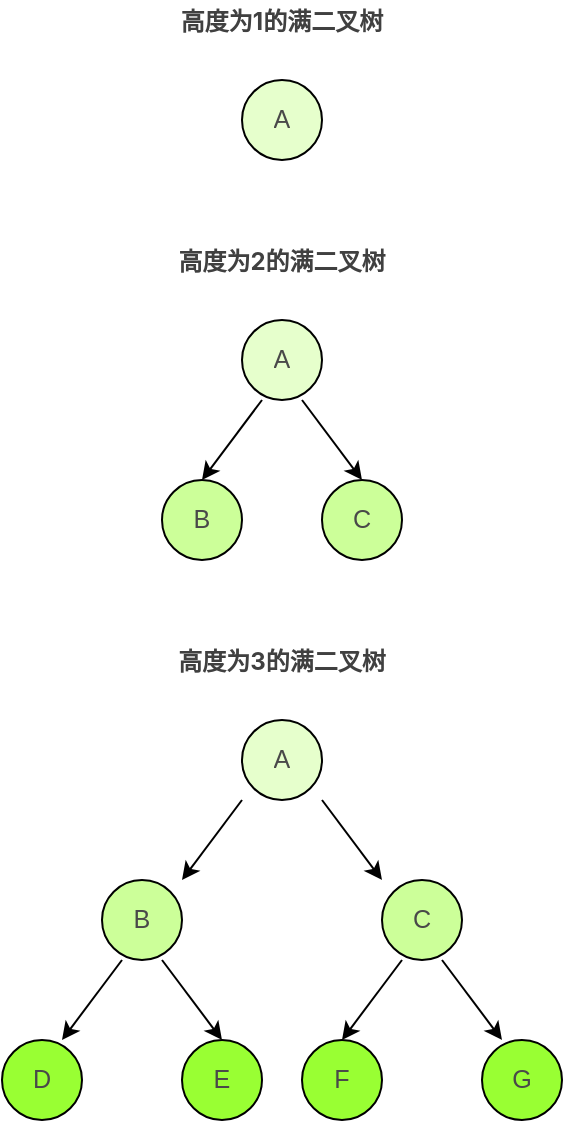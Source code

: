 <mxfile version="28.0.3">
  <diagram name="第 1 页" id="0Cwqn_KnDuF1qSb29Mv3">
    <mxGraphModel dx="1206" dy="526" grid="1" gridSize="10" guides="1" tooltips="1" connect="1" arrows="1" fold="1" page="1" pageScale="1" pageWidth="827" pageHeight="1169" math="0" shadow="0">
      <root>
        <mxCell id="0" />
        <mxCell id="1" parent="0" />
        <mxCell id="tpboXZ8n699q3ErCTtf9-4" value="&lt;h3 style=&quot;font-size: calc(var(--ds-md-zoom)*16px); line-height: 1.5; margin: calc(var(--ds-md-zoom)*16px)0 calc(var(--ds-md-zoom)*12px)0; color: rgb(64, 64, 64); font-family: quote-cjk-patch, Inter, system-ui, -apple-system, BlinkMacSystemFont, &amp;quot;Segoe UI&amp;quot;, Roboto, &amp;quot;Noto Sans&amp;quot;, Ubuntu, Cantarell, &amp;quot;Helvetica Neue&amp;quot;, Oxygen, &amp;quot;Open Sans&amp;quot;, sans-serif; text-align: start; background-color: rgb(255, 255, 255);&quot;&gt;高度为1的满二叉树&lt;/h3&gt;" style="text;strokeColor=none;align=center;fillColor=none;html=1;verticalAlign=middle;whiteSpace=wrap;rounded=0;" vertex="1" parent="1">
          <mxGeometry x="310" y="200" width="120" height="20" as="geometry" />
        </mxCell>
        <mxCell id="tpboXZ8n699q3ErCTtf9-50" value="" style="group" vertex="1" connectable="0" parent="1">
          <mxGeometry x="310" y="360" width="120" height="120" as="geometry" />
        </mxCell>
        <mxCell id="tpboXZ8n699q3ErCTtf9-26" value="" style="group" vertex="1" connectable="0" parent="tpboXZ8n699q3ErCTtf9-50">
          <mxGeometry x="40" width="40" height="40" as="geometry" />
        </mxCell>
        <mxCell id="tpboXZ8n699q3ErCTtf9-27" value="" style="group" vertex="1" connectable="0" parent="tpboXZ8n699q3ErCTtf9-26">
          <mxGeometry width="40" height="40" as="geometry" />
        </mxCell>
        <mxCell id="tpboXZ8n699q3ErCTtf9-28" value="" style="ellipse;whiteSpace=wrap;html=1;aspect=fixed;fillColor=#E6FFCC;" vertex="1" parent="tpboXZ8n699q3ErCTtf9-27">
          <mxGeometry width="40" height="40" as="geometry" />
        </mxCell>
        <mxCell id="tpboXZ8n699q3ErCTtf9-29" value="&lt;pre style=&quot;font-family: var(--ds-font-family-code); overflow: auto; padding: calc(var(--ds-md-zoom)*8px)calc(var(--ds-md-zoom)*12px); text-wrap: wrap; word-break: break-all; color: rgb(73, 73, 73); font-size: 12.573px; text-align: start; margin-top: 0px !important; margin-bottom: 0px !important;&quot;&gt;&lt;pre style=&quot;font-family: var(--ds-font-family-code); overflow: auto; padding: calc(var(--ds-md-zoom)*8px)calc(var(--ds-md-zoom)*12px); text-wrap: wrap; word-break: break-all; margin-top: 0px !important; margin-bottom: 0px !important;&quot;&gt;A&lt;/pre&gt;&lt;/pre&gt;" style="text;strokeColor=none;align=center;fillColor=none;html=1;verticalAlign=middle;whiteSpace=wrap;rounded=0;" vertex="1" parent="tpboXZ8n699q3ErCTtf9-27">
          <mxGeometry x="10" y="10" width="20" height="20" as="geometry" />
        </mxCell>
        <mxCell id="tpboXZ8n699q3ErCTtf9-45" value="" style="endArrow=classic;html=1;rounded=0;exitX=0.25;exitY=1;exitDx=0;exitDy=0;exitPerimeter=0;" edge="1" parent="tpboXZ8n699q3ErCTtf9-50" source="tpboXZ8n699q3ErCTtf9-28">
          <mxGeometry width="50" height="50" relative="1" as="geometry">
            <mxPoint x="40" y="50" as="sourcePoint" />
            <mxPoint x="20" y="80" as="targetPoint" />
          </mxGeometry>
        </mxCell>
        <mxCell id="tpboXZ8n699q3ErCTtf9-46" value="" style="endArrow=classic;html=1;rounded=0;exitX=0.25;exitY=1;exitDx=0;exitDy=0;exitPerimeter=0;" edge="1" parent="tpboXZ8n699q3ErCTtf9-50">
          <mxGeometry width="50" height="50" relative="1" as="geometry">
            <mxPoint x="70" y="40" as="sourcePoint" />
            <mxPoint x="100" y="80" as="targetPoint" />
          </mxGeometry>
        </mxCell>
        <mxCell id="tpboXZ8n699q3ErCTtf9-48" value="" style="group" vertex="1" connectable="0" parent="tpboXZ8n699q3ErCTtf9-50">
          <mxGeometry y="80" width="40" height="40" as="geometry" />
        </mxCell>
        <mxCell id="tpboXZ8n699q3ErCTtf9-32" value="" style="ellipse;whiteSpace=wrap;html=1;aspect=fixed;fillColor=#CCFF99;" vertex="1" parent="tpboXZ8n699q3ErCTtf9-48">
          <mxGeometry width="40" height="40" as="geometry" />
        </mxCell>
        <mxCell id="tpboXZ8n699q3ErCTtf9-33" value="&lt;pre style=&quot;font-family: var(--ds-font-family-code); overflow: auto; padding: calc(var(--ds-md-zoom)*8px)calc(var(--ds-md-zoom)*12px); text-wrap: wrap; word-break: break-all; color: rgb(73, 73, 73); font-size: 12.573px; text-align: start; margin-top: 0px !important; margin-bottom: 0px !important;&quot;&gt;B&lt;/pre&gt;" style="text;strokeColor=none;align=center;fillColor=none;html=1;verticalAlign=middle;whiteSpace=wrap;rounded=0;" vertex="1" parent="tpboXZ8n699q3ErCTtf9-48">
          <mxGeometry x="10" y="10" width="20" height="20" as="geometry" />
        </mxCell>
        <mxCell id="tpboXZ8n699q3ErCTtf9-49" value="" style="group" vertex="1" connectable="0" parent="tpboXZ8n699q3ErCTtf9-50">
          <mxGeometry x="80" y="80" width="40" height="40" as="geometry" />
        </mxCell>
        <mxCell id="tpboXZ8n699q3ErCTtf9-36" value="" style="ellipse;whiteSpace=wrap;html=1;aspect=fixed;fillColor=#CCFF99;" vertex="1" parent="tpboXZ8n699q3ErCTtf9-49">
          <mxGeometry width="40" height="40" as="geometry" />
        </mxCell>
        <mxCell id="tpboXZ8n699q3ErCTtf9-37" value="&lt;pre style=&quot;font-family: var(--ds-font-family-code); overflow: auto; padding: calc(var(--ds-md-zoom)*8px)calc(var(--ds-md-zoom)*12px); text-wrap: wrap; word-break: break-all; color: rgb(73, 73, 73); font-size: 12.573px; text-align: start; margin-top: 0px !important; margin-bottom: 0px !important;&quot;&gt;C&lt;/pre&gt;" style="text;strokeColor=none;align=center;fillColor=none;html=1;verticalAlign=middle;whiteSpace=wrap;rounded=0;" vertex="1" parent="tpboXZ8n699q3ErCTtf9-49">
          <mxGeometry x="10" y="10" width="20" height="20" as="geometry" />
        </mxCell>
        <mxCell id="tpboXZ8n699q3ErCTtf9-51" style="edgeStyle=orthogonalEdgeStyle;rounded=0;orthogonalLoop=1;jettySize=auto;html=1;exitX=0.5;exitY=1;exitDx=0;exitDy=0;" edge="1" parent="1" source="tpboXZ8n699q3ErCTtf9-4" target="tpboXZ8n699q3ErCTtf9-4">
          <mxGeometry relative="1" as="geometry" />
        </mxCell>
        <mxCell id="tpboXZ8n699q3ErCTtf9-53" value="&lt;h3 style=&quot;font-size: calc(var(--ds-md-zoom)*16px); line-height: 1.5; margin: calc(var(--ds-md-zoom)*16px)0 calc(var(--ds-md-zoom)*12px)0; color: rgb(64, 64, 64); font-family: quote-cjk-patch, Inter, system-ui, -apple-system, BlinkMacSystemFont, &amp;quot;Segoe UI&amp;quot;, Roboto, &amp;quot;Noto Sans&amp;quot;, Ubuntu, Cantarell, &amp;quot;Helvetica Neue&amp;quot;, Oxygen, &amp;quot;Open Sans&amp;quot;, sans-serif; text-align: start; background-color: rgb(255, 255, 255);&quot;&gt;高度为2的满二叉树&lt;/h3&gt;" style="text;strokeColor=none;align=center;fillColor=none;html=1;verticalAlign=middle;whiteSpace=wrap;rounded=0;" vertex="1" parent="1">
          <mxGeometry x="310" y="320" width="120" height="20" as="geometry" />
        </mxCell>
        <mxCell id="tpboXZ8n699q3ErCTtf9-86" value="&lt;h3 style=&quot;font-size: calc(var(--ds-md-zoom)*16px); line-height: 1.5; margin: calc(var(--ds-md-zoom)*16px)0 calc(var(--ds-md-zoom)*12px)0; color: rgb(64, 64, 64); font-family: quote-cjk-patch, Inter, system-ui, -apple-system, BlinkMacSystemFont, &amp;quot;Segoe UI&amp;quot;, Roboto, &amp;quot;Noto Sans&amp;quot;, Ubuntu, Cantarell, &amp;quot;Helvetica Neue&amp;quot;, Oxygen, &amp;quot;Open Sans&amp;quot;, sans-serif; text-align: start; background-color: rgb(255, 255, 255);&quot;&gt;高度为3的满二叉树&lt;/h3&gt;" style="text;strokeColor=none;align=center;fillColor=none;html=1;verticalAlign=middle;whiteSpace=wrap;rounded=0;" vertex="1" parent="1">
          <mxGeometry x="310" y="520" width="120" height="20" as="geometry" />
        </mxCell>
        <mxCell id="tpboXZ8n699q3ErCTtf9-97" value="" style="group" vertex="1" connectable="0" parent="1">
          <mxGeometry x="350" y="240" width="40" height="40" as="geometry" />
        </mxCell>
        <mxCell id="tpboXZ8n699q3ErCTtf9-101" value="" style="group" vertex="1" connectable="0" parent="tpboXZ8n699q3ErCTtf9-97">
          <mxGeometry width="40" height="40" as="geometry" />
        </mxCell>
        <mxCell id="tpboXZ8n699q3ErCTtf9-1" value="" style="ellipse;whiteSpace=wrap;html=1;aspect=fixed;fillColor=#E6FFCC;" vertex="1" parent="tpboXZ8n699q3ErCTtf9-101">
          <mxGeometry width="40" height="40" as="geometry" />
        </mxCell>
        <mxCell id="tpboXZ8n699q3ErCTtf9-96" value="&lt;pre style=&quot;font-family: var(--ds-font-family-code); overflow: auto; padding: calc(var(--ds-md-zoom)*8px)calc(var(--ds-md-zoom)*12px); text-wrap: wrap; word-break: break-all; color: rgb(73, 73, 73); font-size: 12.573px; text-align: start; margin-top: 0px !important; margin-bottom: 0px !important;&quot;&gt;&lt;pre style=&quot;font-family: var(--ds-font-family-code); overflow: auto; padding: calc(var(--ds-md-zoom)*8px)calc(var(--ds-md-zoom)*12px); text-wrap: wrap; word-break: break-all; margin-top: 0px !important; margin-bottom: 0px !important;&quot;&gt;A&lt;/pre&gt;&lt;/pre&gt;" style="text;strokeColor=none;align=center;fillColor=none;html=1;verticalAlign=middle;whiteSpace=wrap;rounded=0;" vertex="1" parent="tpboXZ8n699q3ErCTtf9-101">
          <mxGeometry x="10" y="10" width="20" height="20" as="geometry" />
        </mxCell>
        <mxCell id="tpboXZ8n699q3ErCTtf9-100" value="" style="group" vertex="1" connectable="0" parent="1">
          <mxGeometry x="230" y="560" width="280" height="200" as="geometry" />
        </mxCell>
        <mxCell id="tpboXZ8n699q3ErCTtf9-79" value="" style="endArrow=classic;html=1;rounded=0;exitX=0.25;exitY=1;exitDx=0;exitDy=0;exitPerimeter=0;" edge="1" parent="tpboXZ8n699q3ErCTtf9-100">
          <mxGeometry width="50" height="50" relative="1" as="geometry">
            <mxPoint x="220" y="120" as="sourcePoint" />
            <mxPoint x="250" y="160" as="targetPoint" />
          </mxGeometry>
        </mxCell>
        <mxCell id="tpboXZ8n699q3ErCTtf9-63" value="" style="endArrow=classic;html=1;rounded=0;exitX=0.25;exitY=1;exitDx=0;exitDy=0;exitPerimeter=0;" edge="1" parent="tpboXZ8n699q3ErCTtf9-100">
          <mxGeometry width="50" height="50" relative="1" as="geometry">
            <mxPoint x="120" y="40" as="sourcePoint" />
            <mxPoint x="90" y="80" as="targetPoint" />
          </mxGeometry>
        </mxCell>
        <mxCell id="tpboXZ8n699q3ErCTtf9-64" value="" style="endArrow=classic;html=1;rounded=0;exitX=0.25;exitY=1;exitDx=0;exitDy=0;exitPerimeter=0;" edge="1" parent="tpboXZ8n699q3ErCTtf9-100">
          <mxGeometry width="50" height="50" relative="1" as="geometry">
            <mxPoint x="160" y="40" as="sourcePoint" />
            <mxPoint x="190" y="80" as="targetPoint" />
          </mxGeometry>
        </mxCell>
        <mxCell id="tpboXZ8n699q3ErCTtf9-76" value="" style="endArrow=classic;html=1;rounded=0;exitX=0.25;exitY=1;exitDx=0;exitDy=0;exitPerimeter=0;" edge="1" parent="tpboXZ8n699q3ErCTtf9-100">
          <mxGeometry width="50" height="50" relative="1" as="geometry">
            <mxPoint x="60" y="120" as="sourcePoint" />
            <mxPoint x="30" y="160" as="targetPoint" />
          </mxGeometry>
        </mxCell>
        <mxCell id="tpboXZ8n699q3ErCTtf9-77" value="" style="endArrow=classic;html=1;rounded=0;exitX=0.25;exitY=1;exitDx=0;exitDy=0;exitPerimeter=0;" edge="1" parent="tpboXZ8n699q3ErCTtf9-100">
          <mxGeometry width="50" height="50" relative="1" as="geometry">
            <mxPoint x="200" y="120" as="sourcePoint" />
            <mxPoint x="170" y="160" as="targetPoint" />
          </mxGeometry>
        </mxCell>
        <mxCell id="tpboXZ8n699q3ErCTtf9-78" value="" style="endArrow=classic;html=1;rounded=0;exitX=0.25;exitY=1;exitDx=0;exitDy=0;exitPerimeter=0;" edge="1" parent="tpboXZ8n699q3ErCTtf9-100">
          <mxGeometry width="50" height="50" relative="1" as="geometry">
            <mxPoint x="80" y="120" as="sourcePoint" />
            <mxPoint x="110" y="160" as="targetPoint" />
          </mxGeometry>
        </mxCell>
        <mxCell id="tpboXZ8n699q3ErCTtf9-88" value="" style="group" vertex="1" connectable="0" parent="tpboXZ8n699q3ErCTtf9-100">
          <mxGeometry x="50" y="80" width="40" height="40" as="geometry" />
        </mxCell>
        <mxCell id="tpboXZ8n699q3ErCTtf9-66" value="" style="ellipse;whiteSpace=wrap;html=1;aspect=fixed;fillColor=#CCFF99;" vertex="1" parent="tpboXZ8n699q3ErCTtf9-88">
          <mxGeometry width="40" height="40" as="geometry" />
        </mxCell>
        <mxCell id="tpboXZ8n699q3ErCTtf9-80" value="&lt;pre style=&quot;font-family: var(--ds-font-family-code); overflow: auto; padding: calc(var(--ds-md-zoom)*8px)calc(var(--ds-md-zoom)*12px); text-wrap: wrap; word-break: break-all; color: rgb(73, 73, 73); font-size: 12.573px; text-align: start; margin-top: 0px !important; margin-bottom: 0px !important;&quot;&gt;&lt;pre style=&quot;font-family: var(--ds-font-family-code); overflow: auto; padding: calc(var(--ds-md-zoom)*8px)calc(var(--ds-md-zoom)*12px); text-wrap: wrap; word-break: break-all; margin-top: 0px !important; margin-bottom: 0px !important;&quot;&gt;B&lt;/pre&gt;&lt;/pre&gt;" style="text;strokeColor=none;align=center;fillColor=none;html=1;verticalAlign=middle;whiteSpace=wrap;rounded=0;" vertex="1" parent="tpboXZ8n699q3ErCTtf9-88">
          <mxGeometry x="10" y="10" width="20" height="20" as="geometry" />
        </mxCell>
        <mxCell id="tpboXZ8n699q3ErCTtf9-89" value="" style="group" vertex="1" connectable="0" parent="tpboXZ8n699q3ErCTtf9-100">
          <mxGeometry x="190" y="80" width="40" height="40" as="geometry" />
        </mxCell>
        <mxCell id="tpboXZ8n699q3ErCTtf9-69" value="" style="ellipse;whiteSpace=wrap;html=1;aspect=fixed;fillColor=#CCFF99;" vertex="1" parent="tpboXZ8n699q3ErCTtf9-89">
          <mxGeometry width="40" height="40" as="geometry" />
        </mxCell>
        <mxCell id="tpboXZ8n699q3ErCTtf9-81" value="&lt;pre style=&quot;font-family: var(--ds-font-family-code); overflow: auto; padding: calc(var(--ds-md-zoom)*8px)calc(var(--ds-md-zoom)*12px); text-wrap: wrap; word-break: break-all; color: rgb(73, 73, 73); font-size: 12.573px; text-align: start; margin-top: 0px !important; margin-bottom: 0px !important;&quot;&gt;&lt;pre style=&quot;font-family: var(--ds-font-family-code); overflow: auto; padding: calc(var(--ds-md-zoom)*8px)calc(var(--ds-md-zoom)*12px); text-wrap: wrap; word-break: break-all; margin-top: 0px !important; margin-bottom: 0px !important;&quot;&gt;C&lt;/pre&gt;&lt;/pre&gt;" style="text;strokeColor=none;align=center;fillColor=none;html=1;verticalAlign=middle;whiteSpace=wrap;rounded=0;" vertex="1" parent="tpboXZ8n699q3ErCTtf9-89">
          <mxGeometry x="10" y="10" width="20" height="20" as="geometry" />
        </mxCell>
        <mxCell id="tpboXZ8n699q3ErCTtf9-90" value="" style="group" vertex="1" connectable="0" parent="tpboXZ8n699q3ErCTtf9-100">
          <mxGeometry y="160" width="40" height="40" as="geometry" />
        </mxCell>
        <mxCell id="tpboXZ8n699q3ErCTtf9-71" value="" style="ellipse;whiteSpace=wrap;html=1;aspect=fixed;fillColor=#99FF33;" vertex="1" parent="tpboXZ8n699q3ErCTtf9-90">
          <mxGeometry width="40" height="40" as="geometry" />
        </mxCell>
        <mxCell id="tpboXZ8n699q3ErCTtf9-82" value="&lt;pre style=&quot;font-family: var(--ds-font-family-code); overflow: auto; padding: calc(var(--ds-md-zoom)*8px)calc(var(--ds-md-zoom)*12px); text-wrap: wrap; word-break: break-all; color: rgb(73, 73, 73); font-size: 12.573px; text-align: start; margin-top: 0px !important; margin-bottom: 0px !important;&quot;&gt;&lt;pre style=&quot;font-family: var(--ds-font-family-code); overflow: auto; padding: calc(var(--ds-md-zoom)*8px)calc(var(--ds-md-zoom)*12px); text-wrap: wrap; word-break: break-all; margin-top: 0px !important; margin-bottom: 0px !important;&quot;&gt;D&lt;/pre&gt;&lt;/pre&gt;" style="text;strokeColor=none;align=center;fillColor=none;html=1;verticalAlign=middle;whiteSpace=wrap;rounded=0;" vertex="1" parent="tpboXZ8n699q3ErCTtf9-90">
          <mxGeometry x="10" y="10" width="20" height="20" as="geometry" />
        </mxCell>
        <mxCell id="tpboXZ8n699q3ErCTtf9-91" value="" style="group" vertex="1" connectable="0" parent="tpboXZ8n699q3ErCTtf9-100">
          <mxGeometry x="90" y="160" width="40" height="40" as="geometry" />
        </mxCell>
        <mxCell id="tpboXZ8n699q3ErCTtf9-72" value="" style="ellipse;whiteSpace=wrap;html=1;aspect=fixed;fillColor=#99FF33;" vertex="1" parent="tpboXZ8n699q3ErCTtf9-91">
          <mxGeometry width="40" height="40" as="geometry" />
        </mxCell>
        <mxCell id="tpboXZ8n699q3ErCTtf9-83" value="&lt;pre style=&quot;font-family: var(--ds-font-family-code); overflow: auto; padding: calc(var(--ds-md-zoom)*8px)calc(var(--ds-md-zoom)*12px); text-wrap: wrap; word-break: break-all; color: rgb(73, 73, 73); font-size: 12.573px; text-align: start; margin-top: 0px !important; margin-bottom: 0px !important;&quot;&gt;&lt;pre style=&quot;font-family: var(--ds-font-family-code); overflow: auto; padding: calc(var(--ds-md-zoom)*8px)calc(var(--ds-md-zoom)*12px); text-wrap: wrap; word-break: break-all; margin-top: 0px !important; margin-bottom: 0px !important;&quot;&gt;E&lt;/pre&gt;&lt;/pre&gt;" style="text;strokeColor=none;align=center;fillColor=none;html=1;verticalAlign=middle;whiteSpace=wrap;rounded=0;" vertex="1" parent="tpboXZ8n699q3ErCTtf9-91">
          <mxGeometry x="10" y="10" width="20" height="20" as="geometry" />
        </mxCell>
        <mxCell id="tpboXZ8n699q3ErCTtf9-92" value="" style="group" vertex="1" connectable="0" parent="tpboXZ8n699q3ErCTtf9-100">
          <mxGeometry x="150" y="160" width="40" height="40" as="geometry" />
        </mxCell>
        <mxCell id="tpboXZ8n699q3ErCTtf9-73" value="" style="ellipse;whiteSpace=wrap;html=1;aspect=fixed;fillColor=#99FF33;" vertex="1" parent="tpboXZ8n699q3ErCTtf9-92">
          <mxGeometry width="40" height="40" as="geometry" />
        </mxCell>
        <mxCell id="tpboXZ8n699q3ErCTtf9-84" value="&lt;pre style=&quot;font-family: var(--ds-font-family-code); overflow: auto; padding: calc(var(--ds-md-zoom)*8px)calc(var(--ds-md-zoom)*12px); text-wrap: wrap; word-break: break-all; color: rgb(73, 73, 73); font-size: 12.573px; text-align: start; margin-top: 0px !important; margin-bottom: 0px !important;&quot;&gt;&lt;pre style=&quot;font-family: var(--ds-font-family-code); overflow: auto; padding: calc(var(--ds-md-zoom)*8px)calc(var(--ds-md-zoom)*12px); text-wrap: wrap; word-break: break-all; margin-top: 0px !important; margin-bottom: 0px !important;&quot;&gt;F&lt;/pre&gt;&lt;/pre&gt;" style="text;strokeColor=none;align=center;fillColor=none;html=1;verticalAlign=middle;whiteSpace=wrap;rounded=0;" vertex="1" parent="tpboXZ8n699q3ErCTtf9-92">
          <mxGeometry x="10" y="10" width="20" height="20" as="geometry" />
        </mxCell>
        <mxCell id="tpboXZ8n699q3ErCTtf9-93" value="" style="group" vertex="1" connectable="0" parent="tpboXZ8n699q3ErCTtf9-100">
          <mxGeometry x="240" y="160" width="40" height="40" as="geometry" />
        </mxCell>
        <mxCell id="tpboXZ8n699q3ErCTtf9-74" value="" style="ellipse;whiteSpace=wrap;html=1;aspect=fixed;fillColor=#99FF33;" vertex="1" parent="tpboXZ8n699q3ErCTtf9-93">
          <mxGeometry width="40" height="40" as="geometry" />
        </mxCell>
        <mxCell id="tpboXZ8n699q3ErCTtf9-85" value="&lt;pre style=&quot;font-family: var(--ds-font-family-code); overflow: auto; padding: calc(var(--ds-md-zoom)*8px)calc(var(--ds-md-zoom)*12px); text-wrap: wrap; word-break: break-all; color: rgb(73, 73, 73); font-size: 12.573px; text-align: start; margin-top: 0px !important; margin-bottom: 0px !important;&quot;&gt;&lt;pre style=&quot;font-family: var(--ds-font-family-code); overflow: auto; padding: calc(var(--ds-md-zoom)*8px)calc(var(--ds-md-zoom)*12px); text-wrap: wrap; word-break: break-all; margin-top: 0px !important; margin-bottom: 0px !important;&quot;&gt;G&lt;/pre&gt;&lt;/pre&gt;" style="text;strokeColor=none;align=center;fillColor=none;html=1;verticalAlign=middle;whiteSpace=wrap;rounded=0;" vertex="1" parent="tpboXZ8n699q3ErCTtf9-93">
          <mxGeometry x="10" y="10" width="20" height="20" as="geometry" />
        </mxCell>
        <mxCell id="tpboXZ8n699q3ErCTtf9-99" value="" style="group" vertex="1" connectable="0" parent="tpboXZ8n699q3ErCTtf9-100">
          <mxGeometry x="120" width="40" height="40" as="geometry" />
        </mxCell>
        <mxCell id="tpboXZ8n699q3ErCTtf9-61" value="" style="ellipse;whiteSpace=wrap;html=1;aspect=fixed;fillColor=#E6FFCC;" vertex="1" parent="tpboXZ8n699q3ErCTtf9-99">
          <mxGeometry width="40" height="40" as="geometry" />
        </mxCell>
        <mxCell id="tpboXZ8n699q3ErCTtf9-62" value="&lt;pre style=&quot;font-family: var(--ds-font-family-code); overflow: auto; padding: calc(var(--ds-md-zoom)*8px)calc(var(--ds-md-zoom)*12px); text-wrap: wrap; word-break: break-all; color: rgb(73, 73, 73); font-size: 12.573px; text-align: start; margin-top: 0px !important; margin-bottom: 0px !important;&quot;&gt;&lt;pre style=&quot;font-family: var(--ds-font-family-code); overflow: auto; padding: calc(var(--ds-md-zoom)*8px)calc(var(--ds-md-zoom)*12px); text-wrap: wrap; word-break: break-all; margin-top: 0px !important; margin-bottom: 0px !important;&quot;&gt;A&lt;/pre&gt;&lt;/pre&gt;" style="text;strokeColor=none;align=center;fillColor=none;html=1;verticalAlign=middle;whiteSpace=wrap;rounded=0;" vertex="1" parent="tpboXZ8n699q3ErCTtf9-99">
          <mxGeometry x="10" y="10" width="20" height="20" as="geometry" />
        </mxCell>
      </root>
    </mxGraphModel>
  </diagram>
</mxfile>
